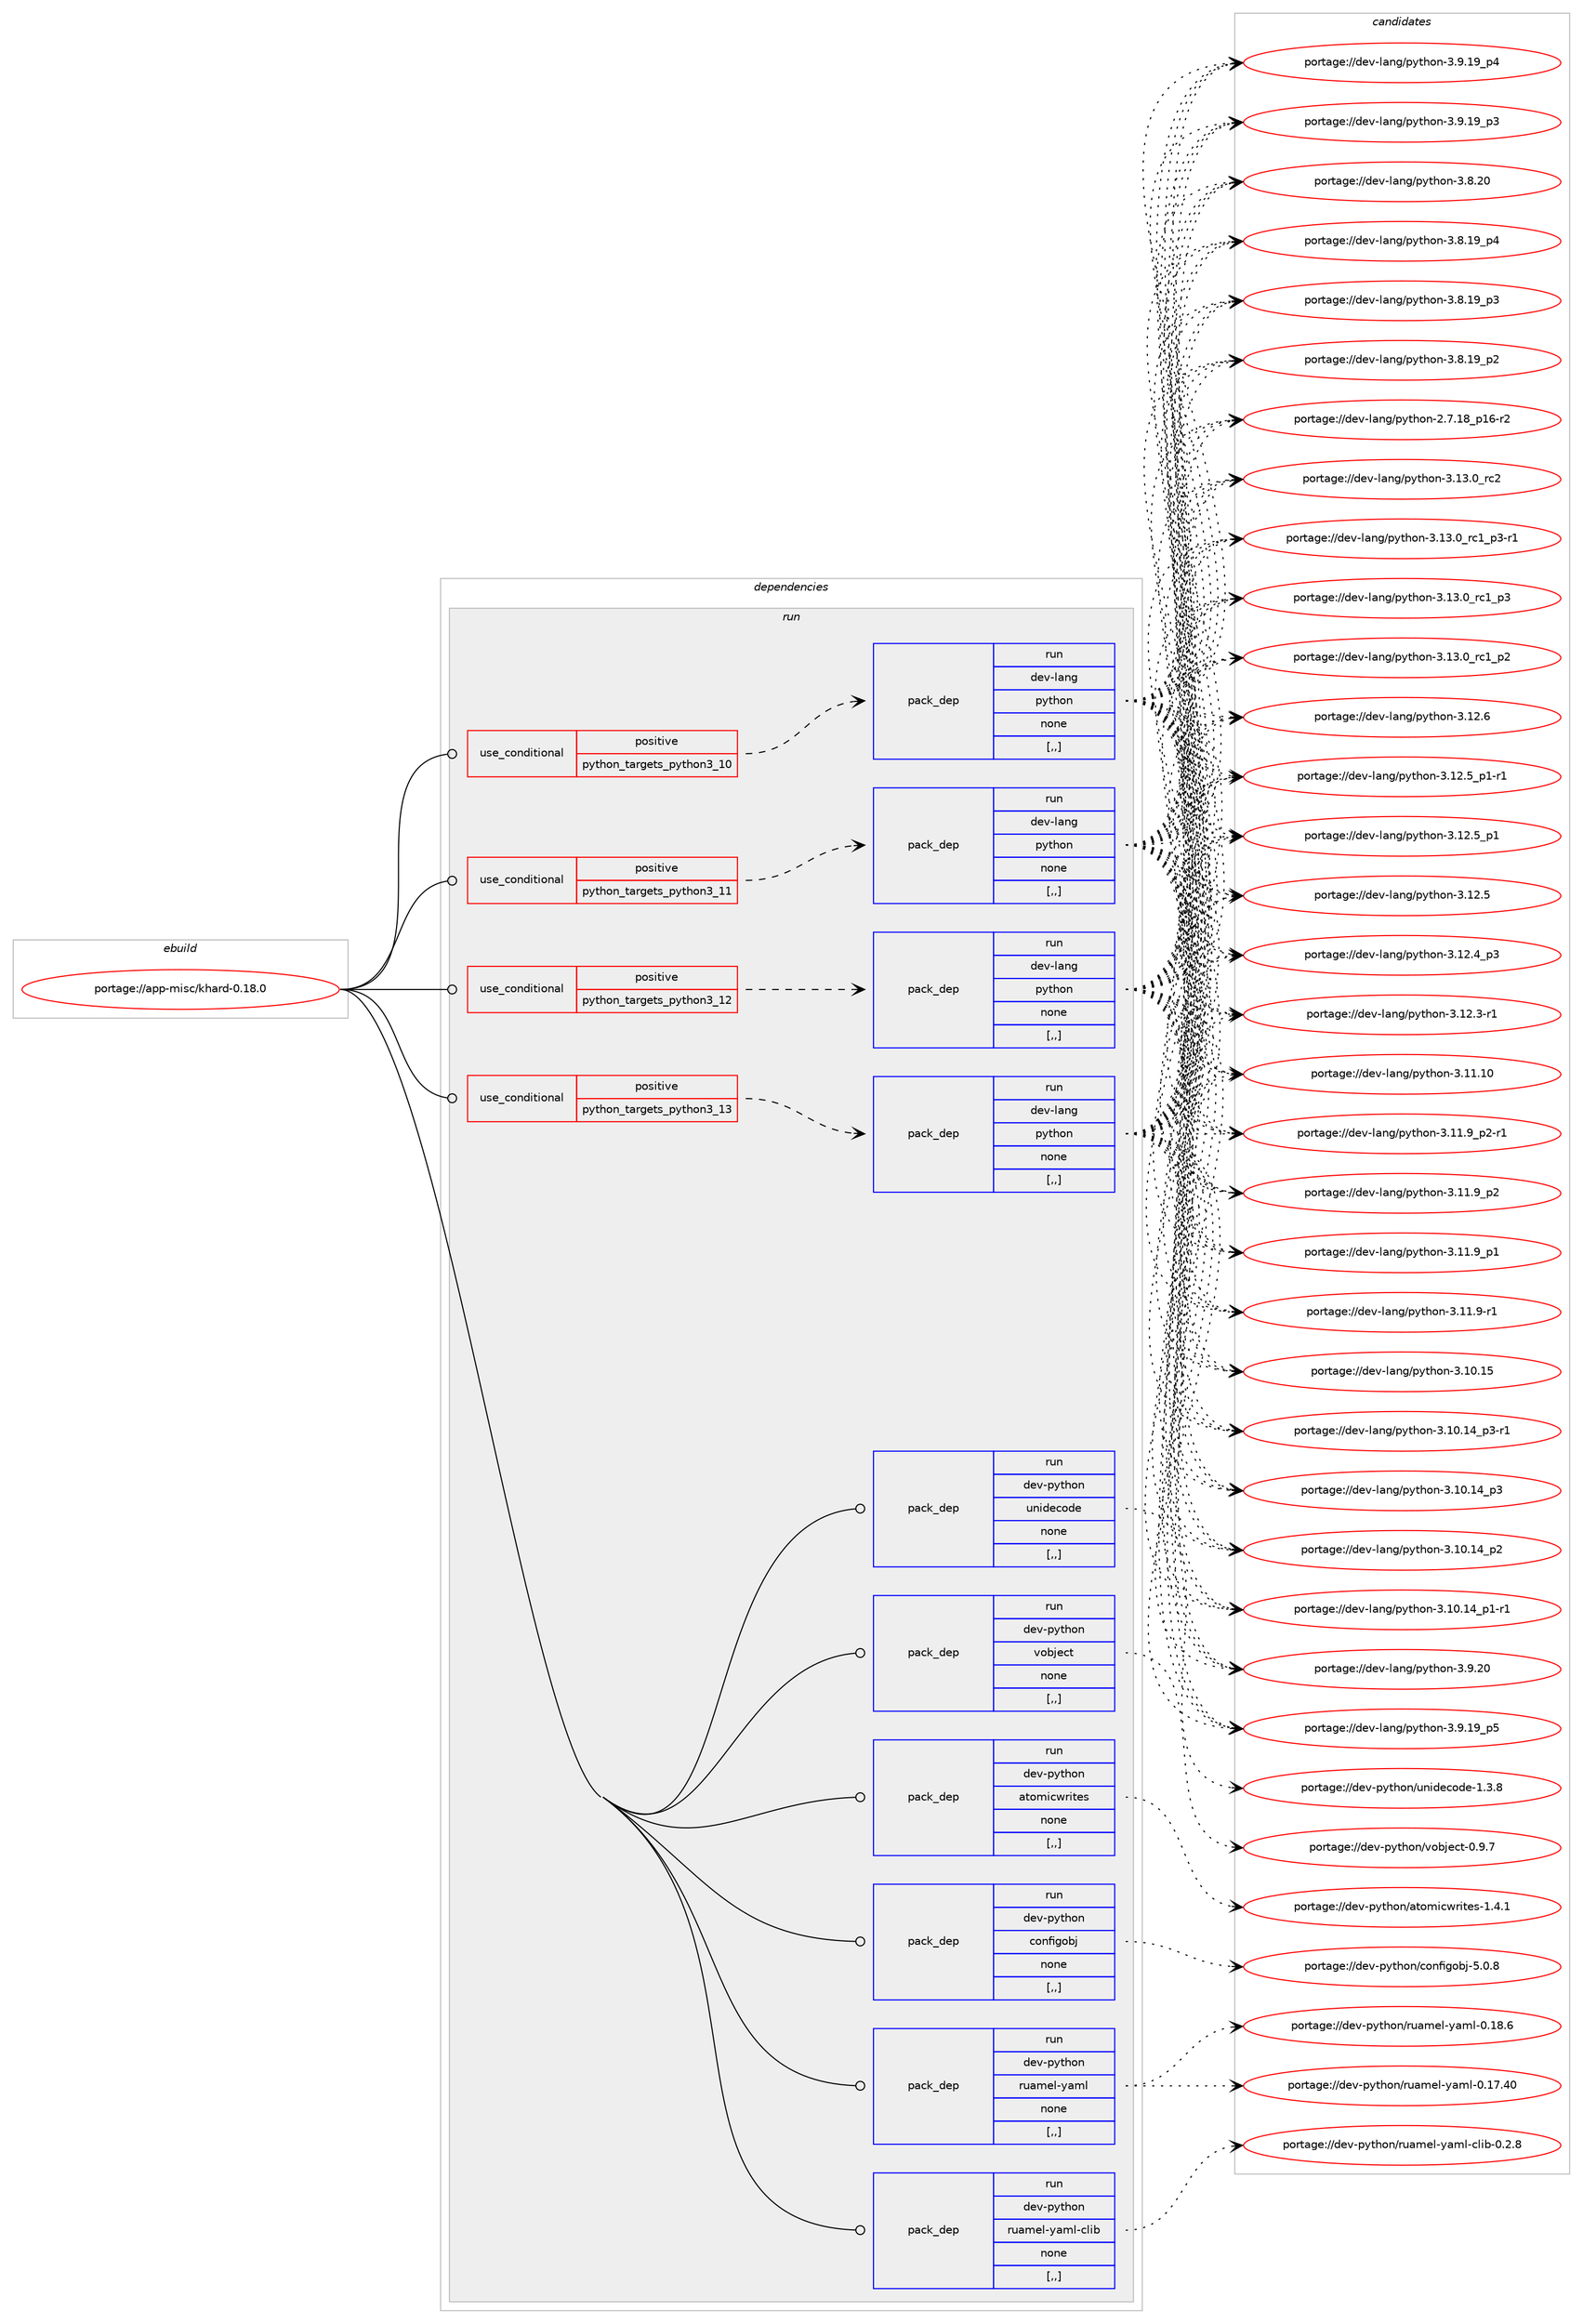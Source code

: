 digraph prolog {

# *************
# Graph options
# *************

newrank=true;
concentrate=true;
compound=true;
graph [rankdir=LR,fontname=Helvetica,fontsize=10,ranksep=1.5];#, ranksep=2.5, nodesep=0.2];
edge  [arrowhead=vee];
node  [fontname=Helvetica,fontsize=10];

# **********
# The ebuild
# **********

subgraph cluster_leftcol {
color=gray;
label=<<i>ebuild</i>>;
id [label="portage://app-misc/khard-0.18.0", color=red, width=4, href="../app-misc/khard-0.18.0.svg"];
}

# ****************
# The dependencies
# ****************

subgraph cluster_midcol {
color=gray;
label=<<i>dependencies</i>>;
subgraph cluster_compile {
fillcolor="#eeeeee";
style=filled;
label=<<i>compile</i>>;
}
subgraph cluster_compileandrun {
fillcolor="#eeeeee";
style=filled;
label=<<i>compile and run</i>>;
}
subgraph cluster_run {
fillcolor="#eeeeee";
style=filled;
label=<<i>run</i>>;
subgraph cond142027 {
dependency535726 [label=<<TABLE BORDER="0" CELLBORDER="1" CELLSPACING="0" CELLPADDING="4"><TR><TD ROWSPAN="3" CELLPADDING="10">use_conditional</TD></TR><TR><TD>positive</TD></TR><TR><TD>python_targets_python3_10</TD></TR></TABLE>>, shape=none, color=red];
subgraph pack389703 {
dependency535727 [label=<<TABLE BORDER="0" CELLBORDER="1" CELLSPACING="0" CELLPADDING="4" WIDTH="220"><TR><TD ROWSPAN="6" CELLPADDING="30">pack_dep</TD></TR><TR><TD WIDTH="110">run</TD></TR><TR><TD>dev-lang</TD></TR><TR><TD>python</TD></TR><TR><TD>none</TD></TR><TR><TD>[,,]</TD></TR></TABLE>>, shape=none, color=blue];
}
dependency535726:e -> dependency535727:w [weight=20,style="dashed",arrowhead="vee"];
}
id:e -> dependency535726:w [weight=20,style="solid",arrowhead="odot"];
subgraph cond142028 {
dependency535728 [label=<<TABLE BORDER="0" CELLBORDER="1" CELLSPACING="0" CELLPADDING="4"><TR><TD ROWSPAN="3" CELLPADDING="10">use_conditional</TD></TR><TR><TD>positive</TD></TR><TR><TD>python_targets_python3_11</TD></TR></TABLE>>, shape=none, color=red];
subgraph pack389704 {
dependency535729 [label=<<TABLE BORDER="0" CELLBORDER="1" CELLSPACING="0" CELLPADDING="4" WIDTH="220"><TR><TD ROWSPAN="6" CELLPADDING="30">pack_dep</TD></TR><TR><TD WIDTH="110">run</TD></TR><TR><TD>dev-lang</TD></TR><TR><TD>python</TD></TR><TR><TD>none</TD></TR><TR><TD>[,,]</TD></TR></TABLE>>, shape=none, color=blue];
}
dependency535728:e -> dependency535729:w [weight=20,style="dashed",arrowhead="vee"];
}
id:e -> dependency535728:w [weight=20,style="solid",arrowhead="odot"];
subgraph cond142029 {
dependency535730 [label=<<TABLE BORDER="0" CELLBORDER="1" CELLSPACING="0" CELLPADDING="4"><TR><TD ROWSPAN="3" CELLPADDING="10">use_conditional</TD></TR><TR><TD>positive</TD></TR><TR><TD>python_targets_python3_12</TD></TR></TABLE>>, shape=none, color=red];
subgraph pack389705 {
dependency535731 [label=<<TABLE BORDER="0" CELLBORDER="1" CELLSPACING="0" CELLPADDING="4" WIDTH="220"><TR><TD ROWSPAN="6" CELLPADDING="30">pack_dep</TD></TR><TR><TD WIDTH="110">run</TD></TR><TR><TD>dev-lang</TD></TR><TR><TD>python</TD></TR><TR><TD>none</TD></TR><TR><TD>[,,]</TD></TR></TABLE>>, shape=none, color=blue];
}
dependency535730:e -> dependency535731:w [weight=20,style="dashed",arrowhead="vee"];
}
id:e -> dependency535730:w [weight=20,style="solid",arrowhead="odot"];
subgraph cond142030 {
dependency535732 [label=<<TABLE BORDER="0" CELLBORDER="1" CELLSPACING="0" CELLPADDING="4"><TR><TD ROWSPAN="3" CELLPADDING="10">use_conditional</TD></TR><TR><TD>positive</TD></TR><TR><TD>python_targets_python3_13</TD></TR></TABLE>>, shape=none, color=red];
subgraph pack389706 {
dependency535733 [label=<<TABLE BORDER="0" CELLBORDER="1" CELLSPACING="0" CELLPADDING="4" WIDTH="220"><TR><TD ROWSPAN="6" CELLPADDING="30">pack_dep</TD></TR><TR><TD WIDTH="110">run</TD></TR><TR><TD>dev-lang</TD></TR><TR><TD>python</TD></TR><TR><TD>none</TD></TR><TR><TD>[,,]</TD></TR></TABLE>>, shape=none, color=blue];
}
dependency535732:e -> dependency535733:w [weight=20,style="dashed",arrowhead="vee"];
}
id:e -> dependency535732:w [weight=20,style="solid",arrowhead="odot"];
subgraph pack389707 {
dependency535734 [label=<<TABLE BORDER="0" CELLBORDER="1" CELLSPACING="0" CELLPADDING="4" WIDTH="220"><TR><TD ROWSPAN="6" CELLPADDING="30">pack_dep</TD></TR><TR><TD WIDTH="110">run</TD></TR><TR><TD>dev-python</TD></TR><TR><TD>atomicwrites</TD></TR><TR><TD>none</TD></TR><TR><TD>[,,]</TD></TR></TABLE>>, shape=none, color=blue];
}
id:e -> dependency535734:w [weight=20,style="solid",arrowhead="odot"];
subgraph pack389708 {
dependency535735 [label=<<TABLE BORDER="0" CELLBORDER="1" CELLSPACING="0" CELLPADDING="4" WIDTH="220"><TR><TD ROWSPAN="6" CELLPADDING="30">pack_dep</TD></TR><TR><TD WIDTH="110">run</TD></TR><TR><TD>dev-python</TD></TR><TR><TD>configobj</TD></TR><TR><TD>none</TD></TR><TR><TD>[,,]</TD></TR></TABLE>>, shape=none, color=blue];
}
id:e -> dependency535735:w [weight=20,style="solid",arrowhead="odot"];
subgraph pack389709 {
dependency535736 [label=<<TABLE BORDER="0" CELLBORDER="1" CELLSPACING="0" CELLPADDING="4" WIDTH="220"><TR><TD ROWSPAN="6" CELLPADDING="30">pack_dep</TD></TR><TR><TD WIDTH="110">run</TD></TR><TR><TD>dev-python</TD></TR><TR><TD>ruamel-yaml</TD></TR><TR><TD>none</TD></TR><TR><TD>[,,]</TD></TR></TABLE>>, shape=none, color=blue];
}
id:e -> dependency535736:w [weight=20,style="solid",arrowhead="odot"];
subgraph pack389710 {
dependency535737 [label=<<TABLE BORDER="0" CELLBORDER="1" CELLSPACING="0" CELLPADDING="4" WIDTH="220"><TR><TD ROWSPAN="6" CELLPADDING="30">pack_dep</TD></TR><TR><TD WIDTH="110">run</TD></TR><TR><TD>dev-python</TD></TR><TR><TD>ruamel-yaml-clib</TD></TR><TR><TD>none</TD></TR><TR><TD>[,,]</TD></TR></TABLE>>, shape=none, color=blue];
}
id:e -> dependency535737:w [weight=20,style="solid",arrowhead="odot"];
subgraph pack389711 {
dependency535738 [label=<<TABLE BORDER="0" CELLBORDER="1" CELLSPACING="0" CELLPADDING="4" WIDTH="220"><TR><TD ROWSPAN="6" CELLPADDING="30">pack_dep</TD></TR><TR><TD WIDTH="110">run</TD></TR><TR><TD>dev-python</TD></TR><TR><TD>unidecode</TD></TR><TR><TD>none</TD></TR><TR><TD>[,,]</TD></TR></TABLE>>, shape=none, color=blue];
}
id:e -> dependency535738:w [weight=20,style="solid",arrowhead="odot"];
subgraph pack389712 {
dependency535739 [label=<<TABLE BORDER="0" CELLBORDER="1" CELLSPACING="0" CELLPADDING="4" WIDTH="220"><TR><TD ROWSPAN="6" CELLPADDING="30">pack_dep</TD></TR><TR><TD WIDTH="110">run</TD></TR><TR><TD>dev-python</TD></TR><TR><TD>vobject</TD></TR><TR><TD>none</TD></TR><TR><TD>[,,]</TD></TR></TABLE>>, shape=none, color=blue];
}
id:e -> dependency535739:w [weight=20,style="solid",arrowhead="odot"];
}
}

# **************
# The candidates
# **************

subgraph cluster_choices {
rank=same;
color=gray;
label=<<i>candidates</i>>;

subgraph choice389703 {
color=black;
nodesep=1;
choice10010111845108971101034711212111610411111045514649514648951149950 [label="portage://dev-lang/python-3.13.0_rc2", color=red, width=4,href="../dev-lang/python-3.13.0_rc2.svg"];
choice1001011184510897110103471121211161041111104551464951464895114994995112514511449 [label="portage://dev-lang/python-3.13.0_rc1_p3-r1", color=red, width=4,href="../dev-lang/python-3.13.0_rc1_p3-r1.svg"];
choice100101118451089711010347112121116104111110455146495146489511499499511251 [label="portage://dev-lang/python-3.13.0_rc1_p3", color=red, width=4,href="../dev-lang/python-3.13.0_rc1_p3.svg"];
choice100101118451089711010347112121116104111110455146495146489511499499511250 [label="portage://dev-lang/python-3.13.0_rc1_p2", color=red, width=4,href="../dev-lang/python-3.13.0_rc1_p2.svg"];
choice10010111845108971101034711212111610411111045514649504654 [label="portage://dev-lang/python-3.12.6", color=red, width=4,href="../dev-lang/python-3.12.6.svg"];
choice1001011184510897110103471121211161041111104551464950465395112494511449 [label="portage://dev-lang/python-3.12.5_p1-r1", color=red, width=4,href="../dev-lang/python-3.12.5_p1-r1.svg"];
choice100101118451089711010347112121116104111110455146495046539511249 [label="portage://dev-lang/python-3.12.5_p1", color=red, width=4,href="../dev-lang/python-3.12.5_p1.svg"];
choice10010111845108971101034711212111610411111045514649504653 [label="portage://dev-lang/python-3.12.5", color=red, width=4,href="../dev-lang/python-3.12.5.svg"];
choice100101118451089711010347112121116104111110455146495046529511251 [label="portage://dev-lang/python-3.12.4_p3", color=red, width=4,href="../dev-lang/python-3.12.4_p3.svg"];
choice100101118451089711010347112121116104111110455146495046514511449 [label="portage://dev-lang/python-3.12.3-r1", color=red, width=4,href="../dev-lang/python-3.12.3-r1.svg"];
choice1001011184510897110103471121211161041111104551464949464948 [label="portage://dev-lang/python-3.11.10", color=red, width=4,href="../dev-lang/python-3.11.10.svg"];
choice1001011184510897110103471121211161041111104551464949465795112504511449 [label="portage://dev-lang/python-3.11.9_p2-r1", color=red, width=4,href="../dev-lang/python-3.11.9_p2-r1.svg"];
choice100101118451089711010347112121116104111110455146494946579511250 [label="portage://dev-lang/python-3.11.9_p2", color=red, width=4,href="../dev-lang/python-3.11.9_p2.svg"];
choice100101118451089711010347112121116104111110455146494946579511249 [label="portage://dev-lang/python-3.11.9_p1", color=red, width=4,href="../dev-lang/python-3.11.9_p1.svg"];
choice100101118451089711010347112121116104111110455146494946574511449 [label="portage://dev-lang/python-3.11.9-r1", color=red, width=4,href="../dev-lang/python-3.11.9-r1.svg"];
choice1001011184510897110103471121211161041111104551464948464953 [label="portage://dev-lang/python-3.10.15", color=red, width=4,href="../dev-lang/python-3.10.15.svg"];
choice100101118451089711010347112121116104111110455146494846495295112514511449 [label="portage://dev-lang/python-3.10.14_p3-r1", color=red, width=4,href="../dev-lang/python-3.10.14_p3-r1.svg"];
choice10010111845108971101034711212111610411111045514649484649529511251 [label="portage://dev-lang/python-3.10.14_p3", color=red, width=4,href="../dev-lang/python-3.10.14_p3.svg"];
choice10010111845108971101034711212111610411111045514649484649529511250 [label="portage://dev-lang/python-3.10.14_p2", color=red, width=4,href="../dev-lang/python-3.10.14_p2.svg"];
choice100101118451089711010347112121116104111110455146494846495295112494511449 [label="portage://dev-lang/python-3.10.14_p1-r1", color=red, width=4,href="../dev-lang/python-3.10.14_p1-r1.svg"];
choice10010111845108971101034711212111610411111045514657465048 [label="portage://dev-lang/python-3.9.20", color=red, width=4,href="../dev-lang/python-3.9.20.svg"];
choice100101118451089711010347112121116104111110455146574649579511253 [label="portage://dev-lang/python-3.9.19_p5", color=red, width=4,href="../dev-lang/python-3.9.19_p5.svg"];
choice100101118451089711010347112121116104111110455146574649579511252 [label="portage://dev-lang/python-3.9.19_p4", color=red, width=4,href="../dev-lang/python-3.9.19_p4.svg"];
choice100101118451089711010347112121116104111110455146574649579511251 [label="portage://dev-lang/python-3.9.19_p3", color=red, width=4,href="../dev-lang/python-3.9.19_p3.svg"];
choice10010111845108971101034711212111610411111045514656465048 [label="portage://dev-lang/python-3.8.20", color=red, width=4,href="../dev-lang/python-3.8.20.svg"];
choice100101118451089711010347112121116104111110455146564649579511252 [label="portage://dev-lang/python-3.8.19_p4", color=red, width=4,href="../dev-lang/python-3.8.19_p4.svg"];
choice100101118451089711010347112121116104111110455146564649579511251 [label="portage://dev-lang/python-3.8.19_p3", color=red, width=4,href="../dev-lang/python-3.8.19_p3.svg"];
choice100101118451089711010347112121116104111110455146564649579511250 [label="portage://dev-lang/python-3.8.19_p2", color=red, width=4,href="../dev-lang/python-3.8.19_p2.svg"];
choice100101118451089711010347112121116104111110455046554649569511249544511450 [label="portage://dev-lang/python-2.7.18_p16-r2", color=red, width=4,href="../dev-lang/python-2.7.18_p16-r2.svg"];
dependency535727:e -> choice10010111845108971101034711212111610411111045514649514648951149950:w [style=dotted,weight="100"];
dependency535727:e -> choice1001011184510897110103471121211161041111104551464951464895114994995112514511449:w [style=dotted,weight="100"];
dependency535727:e -> choice100101118451089711010347112121116104111110455146495146489511499499511251:w [style=dotted,weight="100"];
dependency535727:e -> choice100101118451089711010347112121116104111110455146495146489511499499511250:w [style=dotted,weight="100"];
dependency535727:e -> choice10010111845108971101034711212111610411111045514649504654:w [style=dotted,weight="100"];
dependency535727:e -> choice1001011184510897110103471121211161041111104551464950465395112494511449:w [style=dotted,weight="100"];
dependency535727:e -> choice100101118451089711010347112121116104111110455146495046539511249:w [style=dotted,weight="100"];
dependency535727:e -> choice10010111845108971101034711212111610411111045514649504653:w [style=dotted,weight="100"];
dependency535727:e -> choice100101118451089711010347112121116104111110455146495046529511251:w [style=dotted,weight="100"];
dependency535727:e -> choice100101118451089711010347112121116104111110455146495046514511449:w [style=dotted,weight="100"];
dependency535727:e -> choice1001011184510897110103471121211161041111104551464949464948:w [style=dotted,weight="100"];
dependency535727:e -> choice1001011184510897110103471121211161041111104551464949465795112504511449:w [style=dotted,weight="100"];
dependency535727:e -> choice100101118451089711010347112121116104111110455146494946579511250:w [style=dotted,weight="100"];
dependency535727:e -> choice100101118451089711010347112121116104111110455146494946579511249:w [style=dotted,weight="100"];
dependency535727:e -> choice100101118451089711010347112121116104111110455146494946574511449:w [style=dotted,weight="100"];
dependency535727:e -> choice1001011184510897110103471121211161041111104551464948464953:w [style=dotted,weight="100"];
dependency535727:e -> choice100101118451089711010347112121116104111110455146494846495295112514511449:w [style=dotted,weight="100"];
dependency535727:e -> choice10010111845108971101034711212111610411111045514649484649529511251:w [style=dotted,weight="100"];
dependency535727:e -> choice10010111845108971101034711212111610411111045514649484649529511250:w [style=dotted,weight="100"];
dependency535727:e -> choice100101118451089711010347112121116104111110455146494846495295112494511449:w [style=dotted,weight="100"];
dependency535727:e -> choice10010111845108971101034711212111610411111045514657465048:w [style=dotted,weight="100"];
dependency535727:e -> choice100101118451089711010347112121116104111110455146574649579511253:w [style=dotted,weight="100"];
dependency535727:e -> choice100101118451089711010347112121116104111110455146574649579511252:w [style=dotted,weight="100"];
dependency535727:e -> choice100101118451089711010347112121116104111110455146574649579511251:w [style=dotted,weight="100"];
dependency535727:e -> choice10010111845108971101034711212111610411111045514656465048:w [style=dotted,weight="100"];
dependency535727:e -> choice100101118451089711010347112121116104111110455146564649579511252:w [style=dotted,weight="100"];
dependency535727:e -> choice100101118451089711010347112121116104111110455146564649579511251:w [style=dotted,weight="100"];
dependency535727:e -> choice100101118451089711010347112121116104111110455146564649579511250:w [style=dotted,weight="100"];
dependency535727:e -> choice100101118451089711010347112121116104111110455046554649569511249544511450:w [style=dotted,weight="100"];
}
subgraph choice389704 {
color=black;
nodesep=1;
choice10010111845108971101034711212111610411111045514649514648951149950 [label="portage://dev-lang/python-3.13.0_rc2", color=red, width=4,href="../dev-lang/python-3.13.0_rc2.svg"];
choice1001011184510897110103471121211161041111104551464951464895114994995112514511449 [label="portage://dev-lang/python-3.13.0_rc1_p3-r1", color=red, width=4,href="../dev-lang/python-3.13.0_rc1_p3-r1.svg"];
choice100101118451089711010347112121116104111110455146495146489511499499511251 [label="portage://dev-lang/python-3.13.0_rc1_p3", color=red, width=4,href="../dev-lang/python-3.13.0_rc1_p3.svg"];
choice100101118451089711010347112121116104111110455146495146489511499499511250 [label="portage://dev-lang/python-3.13.0_rc1_p2", color=red, width=4,href="../dev-lang/python-3.13.0_rc1_p2.svg"];
choice10010111845108971101034711212111610411111045514649504654 [label="portage://dev-lang/python-3.12.6", color=red, width=4,href="../dev-lang/python-3.12.6.svg"];
choice1001011184510897110103471121211161041111104551464950465395112494511449 [label="portage://dev-lang/python-3.12.5_p1-r1", color=red, width=4,href="../dev-lang/python-3.12.5_p1-r1.svg"];
choice100101118451089711010347112121116104111110455146495046539511249 [label="portage://dev-lang/python-3.12.5_p1", color=red, width=4,href="../dev-lang/python-3.12.5_p1.svg"];
choice10010111845108971101034711212111610411111045514649504653 [label="portage://dev-lang/python-3.12.5", color=red, width=4,href="../dev-lang/python-3.12.5.svg"];
choice100101118451089711010347112121116104111110455146495046529511251 [label="portage://dev-lang/python-3.12.4_p3", color=red, width=4,href="../dev-lang/python-3.12.4_p3.svg"];
choice100101118451089711010347112121116104111110455146495046514511449 [label="portage://dev-lang/python-3.12.3-r1", color=red, width=4,href="../dev-lang/python-3.12.3-r1.svg"];
choice1001011184510897110103471121211161041111104551464949464948 [label="portage://dev-lang/python-3.11.10", color=red, width=4,href="../dev-lang/python-3.11.10.svg"];
choice1001011184510897110103471121211161041111104551464949465795112504511449 [label="portage://dev-lang/python-3.11.9_p2-r1", color=red, width=4,href="../dev-lang/python-3.11.9_p2-r1.svg"];
choice100101118451089711010347112121116104111110455146494946579511250 [label="portage://dev-lang/python-3.11.9_p2", color=red, width=4,href="../dev-lang/python-3.11.9_p2.svg"];
choice100101118451089711010347112121116104111110455146494946579511249 [label="portage://dev-lang/python-3.11.9_p1", color=red, width=4,href="../dev-lang/python-3.11.9_p1.svg"];
choice100101118451089711010347112121116104111110455146494946574511449 [label="portage://dev-lang/python-3.11.9-r1", color=red, width=4,href="../dev-lang/python-3.11.9-r1.svg"];
choice1001011184510897110103471121211161041111104551464948464953 [label="portage://dev-lang/python-3.10.15", color=red, width=4,href="../dev-lang/python-3.10.15.svg"];
choice100101118451089711010347112121116104111110455146494846495295112514511449 [label="portage://dev-lang/python-3.10.14_p3-r1", color=red, width=4,href="../dev-lang/python-3.10.14_p3-r1.svg"];
choice10010111845108971101034711212111610411111045514649484649529511251 [label="portage://dev-lang/python-3.10.14_p3", color=red, width=4,href="../dev-lang/python-3.10.14_p3.svg"];
choice10010111845108971101034711212111610411111045514649484649529511250 [label="portage://dev-lang/python-3.10.14_p2", color=red, width=4,href="../dev-lang/python-3.10.14_p2.svg"];
choice100101118451089711010347112121116104111110455146494846495295112494511449 [label="portage://dev-lang/python-3.10.14_p1-r1", color=red, width=4,href="../dev-lang/python-3.10.14_p1-r1.svg"];
choice10010111845108971101034711212111610411111045514657465048 [label="portage://dev-lang/python-3.9.20", color=red, width=4,href="../dev-lang/python-3.9.20.svg"];
choice100101118451089711010347112121116104111110455146574649579511253 [label="portage://dev-lang/python-3.9.19_p5", color=red, width=4,href="../dev-lang/python-3.9.19_p5.svg"];
choice100101118451089711010347112121116104111110455146574649579511252 [label="portage://dev-lang/python-3.9.19_p4", color=red, width=4,href="../dev-lang/python-3.9.19_p4.svg"];
choice100101118451089711010347112121116104111110455146574649579511251 [label="portage://dev-lang/python-3.9.19_p3", color=red, width=4,href="../dev-lang/python-3.9.19_p3.svg"];
choice10010111845108971101034711212111610411111045514656465048 [label="portage://dev-lang/python-3.8.20", color=red, width=4,href="../dev-lang/python-3.8.20.svg"];
choice100101118451089711010347112121116104111110455146564649579511252 [label="portage://dev-lang/python-3.8.19_p4", color=red, width=4,href="../dev-lang/python-3.8.19_p4.svg"];
choice100101118451089711010347112121116104111110455146564649579511251 [label="portage://dev-lang/python-3.8.19_p3", color=red, width=4,href="../dev-lang/python-3.8.19_p3.svg"];
choice100101118451089711010347112121116104111110455146564649579511250 [label="portage://dev-lang/python-3.8.19_p2", color=red, width=4,href="../dev-lang/python-3.8.19_p2.svg"];
choice100101118451089711010347112121116104111110455046554649569511249544511450 [label="portage://dev-lang/python-2.7.18_p16-r2", color=red, width=4,href="../dev-lang/python-2.7.18_p16-r2.svg"];
dependency535729:e -> choice10010111845108971101034711212111610411111045514649514648951149950:w [style=dotted,weight="100"];
dependency535729:e -> choice1001011184510897110103471121211161041111104551464951464895114994995112514511449:w [style=dotted,weight="100"];
dependency535729:e -> choice100101118451089711010347112121116104111110455146495146489511499499511251:w [style=dotted,weight="100"];
dependency535729:e -> choice100101118451089711010347112121116104111110455146495146489511499499511250:w [style=dotted,weight="100"];
dependency535729:e -> choice10010111845108971101034711212111610411111045514649504654:w [style=dotted,weight="100"];
dependency535729:e -> choice1001011184510897110103471121211161041111104551464950465395112494511449:w [style=dotted,weight="100"];
dependency535729:e -> choice100101118451089711010347112121116104111110455146495046539511249:w [style=dotted,weight="100"];
dependency535729:e -> choice10010111845108971101034711212111610411111045514649504653:w [style=dotted,weight="100"];
dependency535729:e -> choice100101118451089711010347112121116104111110455146495046529511251:w [style=dotted,weight="100"];
dependency535729:e -> choice100101118451089711010347112121116104111110455146495046514511449:w [style=dotted,weight="100"];
dependency535729:e -> choice1001011184510897110103471121211161041111104551464949464948:w [style=dotted,weight="100"];
dependency535729:e -> choice1001011184510897110103471121211161041111104551464949465795112504511449:w [style=dotted,weight="100"];
dependency535729:e -> choice100101118451089711010347112121116104111110455146494946579511250:w [style=dotted,weight="100"];
dependency535729:e -> choice100101118451089711010347112121116104111110455146494946579511249:w [style=dotted,weight="100"];
dependency535729:e -> choice100101118451089711010347112121116104111110455146494946574511449:w [style=dotted,weight="100"];
dependency535729:e -> choice1001011184510897110103471121211161041111104551464948464953:w [style=dotted,weight="100"];
dependency535729:e -> choice100101118451089711010347112121116104111110455146494846495295112514511449:w [style=dotted,weight="100"];
dependency535729:e -> choice10010111845108971101034711212111610411111045514649484649529511251:w [style=dotted,weight="100"];
dependency535729:e -> choice10010111845108971101034711212111610411111045514649484649529511250:w [style=dotted,weight="100"];
dependency535729:e -> choice100101118451089711010347112121116104111110455146494846495295112494511449:w [style=dotted,weight="100"];
dependency535729:e -> choice10010111845108971101034711212111610411111045514657465048:w [style=dotted,weight="100"];
dependency535729:e -> choice100101118451089711010347112121116104111110455146574649579511253:w [style=dotted,weight="100"];
dependency535729:e -> choice100101118451089711010347112121116104111110455146574649579511252:w [style=dotted,weight="100"];
dependency535729:e -> choice100101118451089711010347112121116104111110455146574649579511251:w [style=dotted,weight="100"];
dependency535729:e -> choice10010111845108971101034711212111610411111045514656465048:w [style=dotted,weight="100"];
dependency535729:e -> choice100101118451089711010347112121116104111110455146564649579511252:w [style=dotted,weight="100"];
dependency535729:e -> choice100101118451089711010347112121116104111110455146564649579511251:w [style=dotted,weight="100"];
dependency535729:e -> choice100101118451089711010347112121116104111110455146564649579511250:w [style=dotted,weight="100"];
dependency535729:e -> choice100101118451089711010347112121116104111110455046554649569511249544511450:w [style=dotted,weight="100"];
}
subgraph choice389705 {
color=black;
nodesep=1;
choice10010111845108971101034711212111610411111045514649514648951149950 [label="portage://dev-lang/python-3.13.0_rc2", color=red, width=4,href="../dev-lang/python-3.13.0_rc2.svg"];
choice1001011184510897110103471121211161041111104551464951464895114994995112514511449 [label="portage://dev-lang/python-3.13.0_rc1_p3-r1", color=red, width=4,href="../dev-lang/python-3.13.0_rc1_p3-r1.svg"];
choice100101118451089711010347112121116104111110455146495146489511499499511251 [label="portage://dev-lang/python-3.13.0_rc1_p3", color=red, width=4,href="../dev-lang/python-3.13.0_rc1_p3.svg"];
choice100101118451089711010347112121116104111110455146495146489511499499511250 [label="portage://dev-lang/python-3.13.0_rc1_p2", color=red, width=4,href="../dev-lang/python-3.13.0_rc1_p2.svg"];
choice10010111845108971101034711212111610411111045514649504654 [label="portage://dev-lang/python-3.12.6", color=red, width=4,href="../dev-lang/python-3.12.6.svg"];
choice1001011184510897110103471121211161041111104551464950465395112494511449 [label="portage://dev-lang/python-3.12.5_p1-r1", color=red, width=4,href="../dev-lang/python-3.12.5_p1-r1.svg"];
choice100101118451089711010347112121116104111110455146495046539511249 [label="portage://dev-lang/python-3.12.5_p1", color=red, width=4,href="../dev-lang/python-3.12.5_p1.svg"];
choice10010111845108971101034711212111610411111045514649504653 [label="portage://dev-lang/python-3.12.5", color=red, width=4,href="../dev-lang/python-3.12.5.svg"];
choice100101118451089711010347112121116104111110455146495046529511251 [label="portage://dev-lang/python-3.12.4_p3", color=red, width=4,href="../dev-lang/python-3.12.4_p3.svg"];
choice100101118451089711010347112121116104111110455146495046514511449 [label="portage://dev-lang/python-3.12.3-r1", color=red, width=4,href="../dev-lang/python-3.12.3-r1.svg"];
choice1001011184510897110103471121211161041111104551464949464948 [label="portage://dev-lang/python-3.11.10", color=red, width=4,href="../dev-lang/python-3.11.10.svg"];
choice1001011184510897110103471121211161041111104551464949465795112504511449 [label="portage://dev-lang/python-3.11.9_p2-r1", color=red, width=4,href="../dev-lang/python-3.11.9_p2-r1.svg"];
choice100101118451089711010347112121116104111110455146494946579511250 [label="portage://dev-lang/python-3.11.9_p2", color=red, width=4,href="../dev-lang/python-3.11.9_p2.svg"];
choice100101118451089711010347112121116104111110455146494946579511249 [label="portage://dev-lang/python-3.11.9_p1", color=red, width=4,href="../dev-lang/python-3.11.9_p1.svg"];
choice100101118451089711010347112121116104111110455146494946574511449 [label="portage://dev-lang/python-3.11.9-r1", color=red, width=4,href="../dev-lang/python-3.11.9-r1.svg"];
choice1001011184510897110103471121211161041111104551464948464953 [label="portage://dev-lang/python-3.10.15", color=red, width=4,href="../dev-lang/python-3.10.15.svg"];
choice100101118451089711010347112121116104111110455146494846495295112514511449 [label="portage://dev-lang/python-3.10.14_p3-r1", color=red, width=4,href="../dev-lang/python-3.10.14_p3-r1.svg"];
choice10010111845108971101034711212111610411111045514649484649529511251 [label="portage://dev-lang/python-3.10.14_p3", color=red, width=4,href="../dev-lang/python-3.10.14_p3.svg"];
choice10010111845108971101034711212111610411111045514649484649529511250 [label="portage://dev-lang/python-3.10.14_p2", color=red, width=4,href="../dev-lang/python-3.10.14_p2.svg"];
choice100101118451089711010347112121116104111110455146494846495295112494511449 [label="portage://dev-lang/python-3.10.14_p1-r1", color=red, width=4,href="../dev-lang/python-3.10.14_p1-r1.svg"];
choice10010111845108971101034711212111610411111045514657465048 [label="portage://dev-lang/python-3.9.20", color=red, width=4,href="../dev-lang/python-3.9.20.svg"];
choice100101118451089711010347112121116104111110455146574649579511253 [label="portage://dev-lang/python-3.9.19_p5", color=red, width=4,href="../dev-lang/python-3.9.19_p5.svg"];
choice100101118451089711010347112121116104111110455146574649579511252 [label="portage://dev-lang/python-3.9.19_p4", color=red, width=4,href="../dev-lang/python-3.9.19_p4.svg"];
choice100101118451089711010347112121116104111110455146574649579511251 [label="portage://dev-lang/python-3.9.19_p3", color=red, width=4,href="../dev-lang/python-3.9.19_p3.svg"];
choice10010111845108971101034711212111610411111045514656465048 [label="portage://dev-lang/python-3.8.20", color=red, width=4,href="../dev-lang/python-3.8.20.svg"];
choice100101118451089711010347112121116104111110455146564649579511252 [label="portage://dev-lang/python-3.8.19_p4", color=red, width=4,href="../dev-lang/python-3.8.19_p4.svg"];
choice100101118451089711010347112121116104111110455146564649579511251 [label="portage://dev-lang/python-3.8.19_p3", color=red, width=4,href="../dev-lang/python-3.8.19_p3.svg"];
choice100101118451089711010347112121116104111110455146564649579511250 [label="portage://dev-lang/python-3.8.19_p2", color=red, width=4,href="../dev-lang/python-3.8.19_p2.svg"];
choice100101118451089711010347112121116104111110455046554649569511249544511450 [label="portage://dev-lang/python-2.7.18_p16-r2", color=red, width=4,href="../dev-lang/python-2.7.18_p16-r2.svg"];
dependency535731:e -> choice10010111845108971101034711212111610411111045514649514648951149950:w [style=dotted,weight="100"];
dependency535731:e -> choice1001011184510897110103471121211161041111104551464951464895114994995112514511449:w [style=dotted,weight="100"];
dependency535731:e -> choice100101118451089711010347112121116104111110455146495146489511499499511251:w [style=dotted,weight="100"];
dependency535731:e -> choice100101118451089711010347112121116104111110455146495146489511499499511250:w [style=dotted,weight="100"];
dependency535731:e -> choice10010111845108971101034711212111610411111045514649504654:w [style=dotted,weight="100"];
dependency535731:e -> choice1001011184510897110103471121211161041111104551464950465395112494511449:w [style=dotted,weight="100"];
dependency535731:e -> choice100101118451089711010347112121116104111110455146495046539511249:w [style=dotted,weight="100"];
dependency535731:e -> choice10010111845108971101034711212111610411111045514649504653:w [style=dotted,weight="100"];
dependency535731:e -> choice100101118451089711010347112121116104111110455146495046529511251:w [style=dotted,weight="100"];
dependency535731:e -> choice100101118451089711010347112121116104111110455146495046514511449:w [style=dotted,weight="100"];
dependency535731:e -> choice1001011184510897110103471121211161041111104551464949464948:w [style=dotted,weight="100"];
dependency535731:e -> choice1001011184510897110103471121211161041111104551464949465795112504511449:w [style=dotted,weight="100"];
dependency535731:e -> choice100101118451089711010347112121116104111110455146494946579511250:w [style=dotted,weight="100"];
dependency535731:e -> choice100101118451089711010347112121116104111110455146494946579511249:w [style=dotted,weight="100"];
dependency535731:e -> choice100101118451089711010347112121116104111110455146494946574511449:w [style=dotted,weight="100"];
dependency535731:e -> choice1001011184510897110103471121211161041111104551464948464953:w [style=dotted,weight="100"];
dependency535731:e -> choice100101118451089711010347112121116104111110455146494846495295112514511449:w [style=dotted,weight="100"];
dependency535731:e -> choice10010111845108971101034711212111610411111045514649484649529511251:w [style=dotted,weight="100"];
dependency535731:e -> choice10010111845108971101034711212111610411111045514649484649529511250:w [style=dotted,weight="100"];
dependency535731:e -> choice100101118451089711010347112121116104111110455146494846495295112494511449:w [style=dotted,weight="100"];
dependency535731:e -> choice10010111845108971101034711212111610411111045514657465048:w [style=dotted,weight="100"];
dependency535731:e -> choice100101118451089711010347112121116104111110455146574649579511253:w [style=dotted,weight="100"];
dependency535731:e -> choice100101118451089711010347112121116104111110455146574649579511252:w [style=dotted,weight="100"];
dependency535731:e -> choice100101118451089711010347112121116104111110455146574649579511251:w [style=dotted,weight="100"];
dependency535731:e -> choice10010111845108971101034711212111610411111045514656465048:w [style=dotted,weight="100"];
dependency535731:e -> choice100101118451089711010347112121116104111110455146564649579511252:w [style=dotted,weight="100"];
dependency535731:e -> choice100101118451089711010347112121116104111110455146564649579511251:w [style=dotted,weight="100"];
dependency535731:e -> choice100101118451089711010347112121116104111110455146564649579511250:w [style=dotted,weight="100"];
dependency535731:e -> choice100101118451089711010347112121116104111110455046554649569511249544511450:w [style=dotted,weight="100"];
}
subgraph choice389706 {
color=black;
nodesep=1;
choice10010111845108971101034711212111610411111045514649514648951149950 [label="portage://dev-lang/python-3.13.0_rc2", color=red, width=4,href="../dev-lang/python-3.13.0_rc2.svg"];
choice1001011184510897110103471121211161041111104551464951464895114994995112514511449 [label="portage://dev-lang/python-3.13.0_rc1_p3-r1", color=red, width=4,href="../dev-lang/python-3.13.0_rc1_p3-r1.svg"];
choice100101118451089711010347112121116104111110455146495146489511499499511251 [label="portage://dev-lang/python-3.13.0_rc1_p3", color=red, width=4,href="../dev-lang/python-3.13.0_rc1_p3.svg"];
choice100101118451089711010347112121116104111110455146495146489511499499511250 [label="portage://dev-lang/python-3.13.0_rc1_p2", color=red, width=4,href="../dev-lang/python-3.13.0_rc1_p2.svg"];
choice10010111845108971101034711212111610411111045514649504654 [label="portage://dev-lang/python-3.12.6", color=red, width=4,href="../dev-lang/python-3.12.6.svg"];
choice1001011184510897110103471121211161041111104551464950465395112494511449 [label="portage://dev-lang/python-3.12.5_p1-r1", color=red, width=4,href="../dev-lang/python-3.12.5_p1-r1.svg"];
choice100101118451089711010347112121116104111110455146495046539511249 [label="portage://dev-lang/python-3.12.5_p1", color=red, width=4,href="../dev-lang/python-3.12.5_p1.svg"];
choice10010111845108971101034711212111610411111045514649504653 [label="portage://dev-lang/python-3.12.5", color=red, width=4,href="../dev-lang/python-3.12.5.svg"];
choice100101118451089711010347112121116104111110455146495046529511251 [label="portage://dev-lang/python-3.12.4_p3", color=red, width=4,href="../dev-lang/python-3.12.4_p3.svg"];
choice100101118451089711010347112121116104111110455146495046514511449 [label="portage://dev-lang/python-3.12.3-r1", color=red, width=4,href="../dev-lang/python-3.12.3-r1.svg"];
choice1001011184510897110103471121211161041111104551464949464948 [label="portage://dev-lang/python-3.11.10", color=red, width=4,href="../dev-lang/python-3.11.10.svg"];
choice1001011184510897110103471121211161041111104551464949465795112504511449 [label="portage://dev-lang/python-3.11.9_p2-r1", color=red, width=4,href="../dev-lang/python-3.11.9_p2-r1.svg"];
choice100101118451089711010347112121116104111110455146494946579511250 [label="portage://dev-lang/python-3.11.9_p2", color=red, width=4,href="../dev-lang/python-3.11.9_p2.svg"];
choice100101118451089711010347112121116104111110455146494946579511249 [label="portage://dev-lang/python-3.11.9_p1", color=red, width=4,href="../dev-lang/python-3.11.9_p1.svg"];
choice100101118451089711010347112121116104111110455146494946574511449 [label="portage://dev-lang/python-3.11.9-r1", color=red, width=4,href="../dev-lang/python-3.11.9-r1.svg"];
choice1001011184510897110103471121211161041111104551464948464953 [label="portage://dev-lang/python-3.10.15", color=red, width=4,href="../dev-lang/python-3.10.15.svg"];
choice100101118451089711010347112121116104111110455146494846495295112514511449 [label="portage://dev-lang/python-3.10.14_p3-r1", color=red, width=4,href="../dev-lang/python-3.10.14_p3-r1.svg"];
choice10010111845108971101034711212111610411111045514649484649529511251 [label="portage://dev-lang/python-3.10.14_p3", color=red, width=4,href="../dev-lang/python-3.10.14_p3.svg"];
choice10010111845108971101034711212111610411111045514649484649529511250 [label="portage://dev-lang/python-3.10.14_p2", color=red, width=4,href="../dev-lang/python-3.10.14_p2.svg"];
choice100101118451089711010347112121116104111110455146494846495295112494511449 [label="portage://dev-lang/python-3.10.14_p1-r1", color=red, width=4,href="../dev-lang/python-3.10.14_p1-r1.svg"];
choice10010111845108971101034711212111610411111045514657465048 [label="portage://dev-lang/python-3.9.20", color=red, width=4,href="../dev-lang/python-3.9.20.svg"];
choice100101118451089711010347112121116104111110455146574649579511253 [label="portage://dev-lang/python-3.9.19_p5", color=red, width=4,href="../dev-lang/python-3.9.19_p5.svg"];
choice100101118451089711010347112121116104111110455146574649579511252 [label="portage://dev-lang/python-3.9.19_p4", color=red, width=4,href="../dev-lang/python-3.9.19_p4.svg"];
choice100101118451089711010347112121116104111110455146574649579511251 [label="portage://dev-lang/python-3.9.19_p3", color=red, width=4,href="../dev-lang/python-3.9.19_p3.svg"];
choice10010111845108971101034711212111610411111045514656465048 [label="portage://dev-lang/python-3.8.20", color=red, width=4,href="../dev-lang/python-3.8.20.svg"];
choice100101118451089711010347112121116104111110455146564649579511252 [label="portage://dev-lang/python-3.8.19_p4", color=red, width=4,href="../dev-lang/python-3.8.19_p4.svg"];
choice100101118451089711010347112121116104111110455146564649579511251 [label="portage://dev-lang/python-3.8.19_p3", color=red, width=4,href="../dev-lang/python-3.8.19_p3.svg"];
choice100101118451089711010347112121116104111110455146564649579511250 [label="portage://dev-lang/python-3.8.19_p2", color=red, width=4,href="../dev-lang/python-3.8.19_p2.svg"];
choice100101118451089711010347112121116104111110455046554649569511249544511450 [label="portage://dev-lang/python-2.7.18_p16-r2", color=red, width=4,href="../dev-lang/python-2.7.18_p16-r2.svg"];
dependency535733:e -> choice10010111845108971101034711212111610411111045514649514648951149950:w [style=dotted,weight="100"];
dependency535733:e -> choice1001011184510897110103471121211161041111104551464951464895114994995112514511449:w [style=dotted,weight="100"];
dependency535733:e -> choice100101118451089711010347112121116104111110455146495146489511499499511251:w [style=dotted,weight="100"];
dependency535733:e -> choice100101118451089711010347112121116104111110455146495146489511499499511250:w [style=dotted,weight="100"];
dependency535733:e -> choice10010111845108971101034711212111610411111045514649504654:w [style=dotted,weight="100"];
dependency535733:e -> choice1001011184510897110103471121211161041111104551464950465395112494511449:w [style=dotted,weight="100"];
dependency535733:e -> choice100101118451089711010347112121116104111110455146495046539511249:w [style=dotted,weight="100"];
dependency535733:e -> choice10010111845108971101034711212111610411111045514649504653:w [style=dotted,weight="100"];
dependency535733:e -> choice100101118451089711010347112121116104111110455146495046529511251:w [style=dotted,weight="100"];
dependency535733:e -> choice100101118451089711010347112121116104111110455146495046514511449:w [style=dotted,weight="100"];
dependency535733:e -> choice1001011184510897110103471121211161041111104551464949464948:w [style=dotted,weight="100"];
dependency535733:e -> choice1001011184510897110103471121211161041111104551464949465795112504511449:w [style=dotted,weight="100"];
dependency535733:e -> choice100101118451089711010347112121116104111110455146494946579511250:w [style=dotted,weight="100"];
dependency535733:e -> choice100101118451089711010347112121116104111110455146494946579511249:w [style=dotted,weight="100"];
dependency535733:e -> choice100101118451089711010347112121116104111110455146494946574511449:w [style=dotted,weight="100"];
dependency535733:e -> choice1001011184510897110103471121211161041111104551464948464953:w [style=dotted,weight="100"];
dependency535733:e -> choice100101118451089711010347112121116104111110455146494846495295112514511449:w [style=dotted,weight="100"];
dependency535733:e -> choice10010111845108971101034711212111610411111045514649484649529511251:w [style=dotted,weight="100"];
dependency535733:e -> choice10010111845108971101034711212111610411111045514649484649529511250:w [style=dotted,weight="100"];
dependency535733:e -> choice100101118451089711010347112121116104111110455146494846495295112494511449:w [style=dotted,weight="100"];
dependency535733:e -> choice10010111845108971101034711212111610411111045514657465048:w [style=dotted,weight="100"];
dependency535733:e -> choice100101118451089711010347112121116104111110455146574649579511253:w [style=dotted,weight="100"];
dependency535733:e -> choice100101118451089711010347112121116104111110455146574649579511252:w [style=dotted,weight="100"];
dependency535733:e -> choice100101118451089711010347112121116104111110455146574649579511251:w [style=dotted,weight="100"];
dependency535733:e -> choice10010111845108971101034711212111610411111045514656465048:w [style=dotted,weight="100"];
dependency535733:e -> choice100101118451089711010347112121116104111110455146564649579511252:w [style=dotted,weight="100"];
dependency535733:e -> choice100101118451089711010347112121116104111110455146564649579511251:w [style=dotted,weight="100"];
dependency535733:e -> choice100101118451089711010347112121116104111110455146564649579511250:w [style=dotted,weight="100"];
dependency535733:e -> choice100101118451089711010347112121116104111110455046554649569511249544511450:w [style=dotted,weight="100"];
}
subgraph choice389707 {
color=black;
nodesep=1;
choice10010111845112121116104111110479711611110910599119114105116101115454946524649 [label="portage://dev-python/atomicwrites-1.4.1", color=red, width=4,href="../dev-python/atomicwrites-1.4.1.svg"];
dependency535734:e -> choice10010111845112121116104111110479711611110910599119114105116101115454946524649:w [style=dotted,weight="100"];
}
subgraph choice389708 {
color=black;
nodesep=1;
choice10010111845112121116104111110479911111010210510311198106455346484656 [label="portage://dev-python/configobj-5.0.8", color=red, width=4,href="../dev-python/configobj-5.0.8.svg"];
dependency535735:e -> choice10010111845112121116104111110479911111010210510311198106455346484656:w [style=dotted,weight="100"];
}
subgraph choice389709 {
color=black;
nodesep=1;
choice100101118451121211161041111104711411797109101108451219710910845484649564654 [label="portage://dev-python/ruamel-yaml-0.18.6", color=red, width=4,href="../dev-python/ruamel-yaml-0.18.6.svg"];
choice10010111845112121116104111110471141179710910110845121971091084548464955465248 [label="portage://dev-python/ruamel-yaml-0.17.40", color=red, width=4,href="../dev-python/ruamel-yaml-0.17.40.svg"];
dependency535736:e -> choice100101118451121211161041111104711411797109101108451219710910845484649564654:w [style=dotted,weight="100"];
dependency535736:e -> choice10010111845112121116104111110471141179710910110845121971091084548464955465248:w [style=dotted,weight="100"];
}
subgraph choice389710 {
color=black;
nodesep=1;
choice1001011184511212111610411111047114117971091011084512197109108459910810598454846504656 [label="portage://dev-python/ruamel-yaml-clib-0.2.8", color=red, width=4,href="../dev-python/ruamel-yaml-clib-0.2.8.svg"];
dependency535737:e -> choice1001011184511212111610411111047114117971091011084512197109108459910810598454846504656:w [style=dotted,weight="100"];
}
subgraph choice389711 {
color=black;
nodesep=1;
choice100101118451121211161041111104711711010510010199111100101454946514656 [label="portage://dev-python/unidecode-1.3.8", color=red, width=4,href="../dev-python/unidecode-1.3.8.svg"];
dependency535738:e -> choice100101118451121211161041111104711711010510010199111100101454946514656:w [style=dotted,weight="100"];
}
subgraph choice389712 {
color=black;
nodesep=1;
choice10010111845112121116104111110471181119810610199116454846574655 [label="portage://dev-python/vobject-0.9.7", color=red, width=4,href="../dev-python/vobject-0.9.7.svg"];
dependency535739:e -> choice10010111845112121116104111110471181119810610199116454846574655:w [style=dotted,weight="100"];
}
}

}
